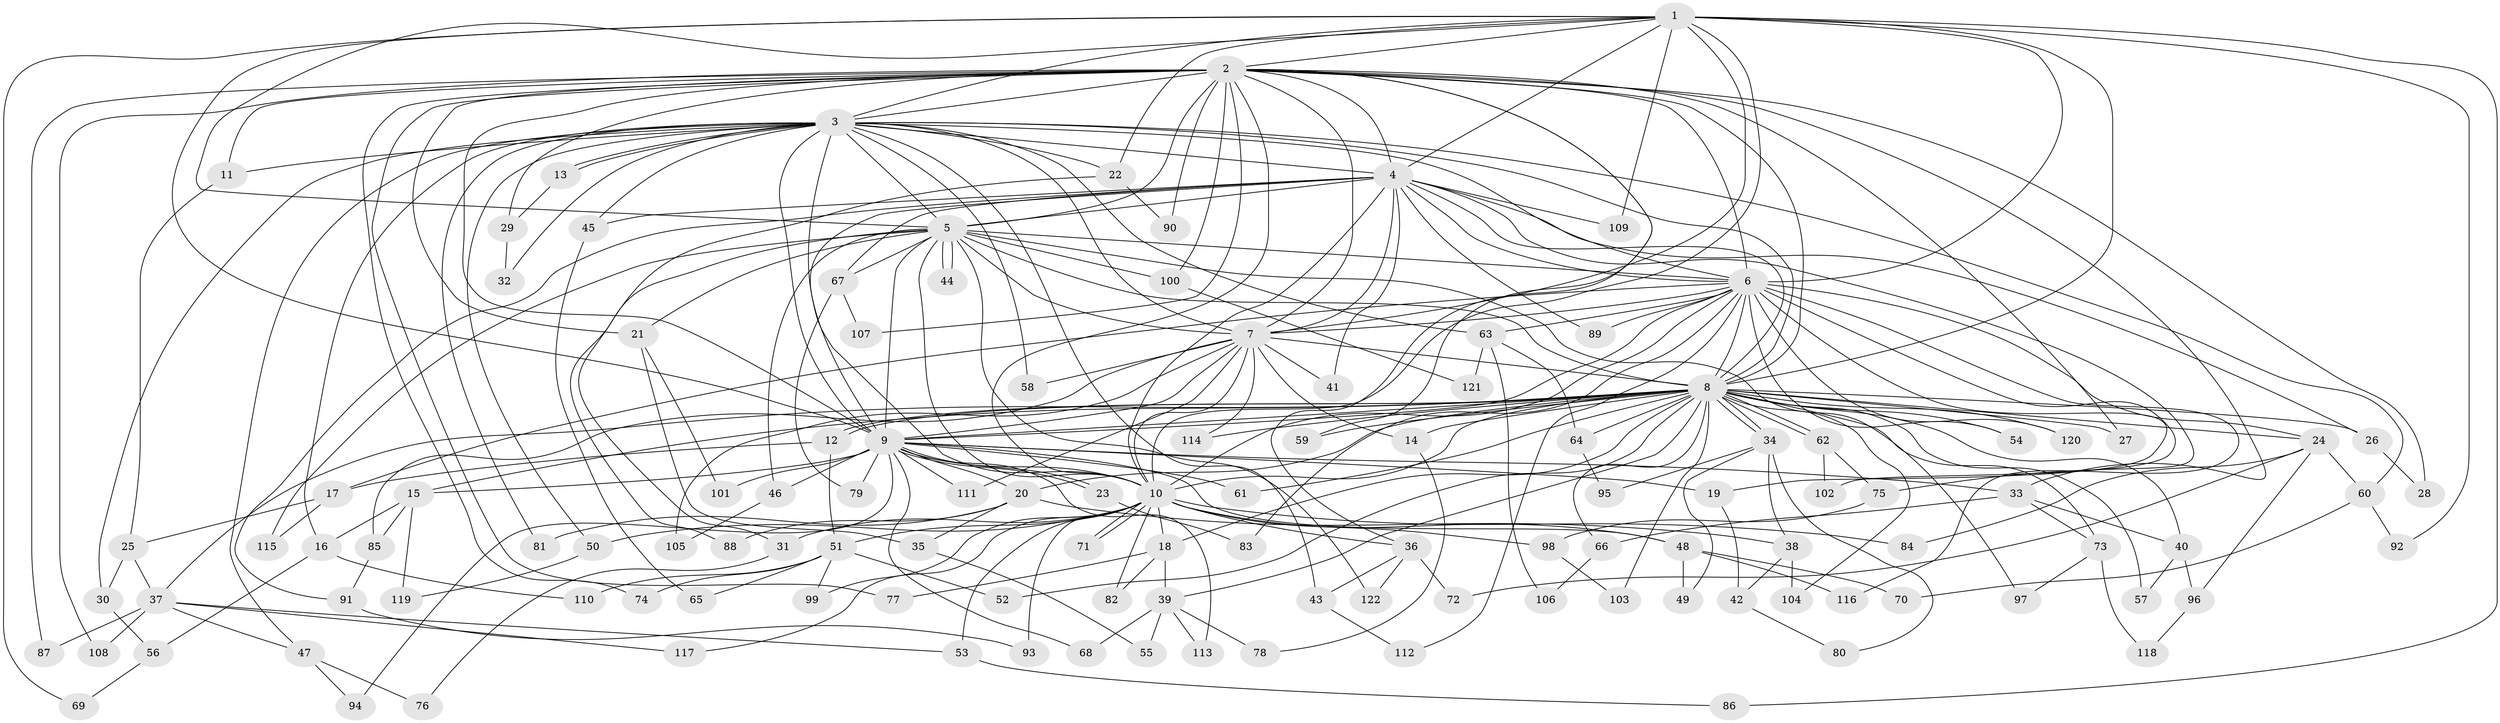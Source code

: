// coarse degree distribution, {6: 0.05555555555555555, 29: 0.027777777777777776, 14: 0.027777777777777776, 9: 0.027777777777777776, 4: 0.16666666666666666, 3: 0.2222222222222222, 5: 0.05555555555555555, 1: 0.16666666666666666, 2: 0.25}
// Generated by graph-tools (version 1.1) at 2025/17/03/04/25 18:17:14]
// undirected, 122 vertices, 269 edges
graph export_dot {
graph [start="1"]
  node [color=gray90,style=filled];
  1;
  2;
  3;
  4;
  5;
  6;
  7;
  8;
  9;
  10;
  11;
  12;
  13;
  14;
  15;
  16;
  17;
  18;
  19;
  20;
  21;
  22;
  23;
  24;
  25;
  26;
  27;
  28;
  29;
  30;
  31;
  32;
  33;
  34;
  35;
  36;
  37;
  38;
  39;
  40;
  41;
  42;
  43;
  44;
  45;
  46;
  47;
  48;
  49;
  50;
  51;
  52;
  53;
  54;
  55;
  56;
  57;
  58;
  59;
  60;
  61;
  62;
  63;
  64;
  65;
  66;
  67;
  68;
  69;
  70;
  71;
  72;
  73;
  74;
  75;
  76;
  77;
  78;
  79;
  80;
  81;
  82;
  83;
  84;
  85;
  86;
  87;
  88;
  89;
  90;
  91;
  92;
  93;
  94;
  95;
  96;
  97;
  98;
  99;
  100;
  101;
  102;
  103;
  104;
  105;
  106;
  107;
  108;
  109;
  110;
  111;
  112;
  113;
  114;
  115;
  116;
  117;
  118;
  119;
  120;
  121;
  122;
  1 -- 2;
  1 -- 3;
  1 -- 4;
  1 -- 5;
  1 -- 6;
  1 -- 7;
  1 -- 8;
  1 -- 9;
  1 -- 10;
  1 -- 22;
  1 -- 69;
  1 -- 86;
  1 -- 92;
  1 -- 109;
  2 -- 3;
  2 -- 4;
  2 -- 5;
  2 -- 6;
  2 -- 7;
  2 -- 8;
  2 -- 9;
  2 -- 10;
  2 -- 11;
  2 -- 21;
  2 -- 27;
  2 -- 28;
  2 -- 29;
  2 -- 33;
  2 -- 36;
  2 -- 59;
  2 -- 74;
  2 -- 77;
  2 -- 87;
  2 -- 90;
  2 -- 100;
  2 -- 107;
  2 -- 108;
  3 -- 4;
  3 -- 5;
  3 -- 6;
  3 -- 7;
  3 -- 8;
  3 -- 9;
  3 -- 10;
  3 -- 11;
  3 -- 13;
  3 -- 13;
  3 -- 16;
  3 -- 22;
  3 -- 30;
  3 -- 32;
  3 -- 43;
  3 -- 45;
  3 -- 47;
  3 -- 50;
  3 -- 58;
  3 -- 60;
  3 -- 63;
  3 -- 81;
  4 -- 5;
  4 -- 6;
  4 -- 7;
  4 -- 8;
  4 -- 9;
  4 -- 10;
  4 -- 26;
  4 -- 41;
  4 -- 45;
  4 -- 67;
  4 -- 75;
  4 -- 89;
  4 -- 91;
  4 -- 109;
  5 -- 6;
  5 -- 7;
  5 -- 8;
  5 -- 9;
  5 -- 10;
  5 -- 21;
  5 -- 44;
  5 -- 44;
  5 -- 46;
  5 -- 67;
  5 -- 88;
  5 -- 97;
  5 -- 100;
  5 -- 115;
  5 -- 122;
  6 -- 7;
  6 -- 8;
  6 -- 9;
  6 -- 10;
  6 -- 17;
  6 -- 19;
  6 -- 24;
  6 -- 54;
  6 -- 63;
  6 -- 83;
  6 -- 89;
  6 -- 102;
  6 -- 112;
  6 -- 116;
  6 -- 120;
  7 -- 8;
  7 -- 9;
  7 -- 10;
  7 -- 14;
  7 -- 41;
  7 -- 58;
  7 -- 85;
  7 -- 105;
  7 -- 111;
  7 -- 114;
  8 -- 9;
  8 -- 10;
  8 -- 12;
  8 -- 12;
  8 -- 14;
  8 -- 15;
  8 -- 18;
  8 -- 20;
  8 -- 24;
  8 -- 26;
  8 -- 27;
  8 -- 34;
  8 -- 34;
  8 -- 37;
  8 -- 39;
  8 -- 40;
  8 -- 52;
  8 -- 54;
  8 -- 57;
  8 -- 59;
  8 -- 61;
  8 -- 62;
  8 -- 62;
  8 -- 64;
  8 -- 66;
  8 -- 73;
  8 -- 103;
  8 -- 104;
  8 -- 114;
  8 -- 120;
  9 -- 10;
  9 -- 15;
  9 -- 19;
  9 -- 20;
  9 -- 23;
  9 -- 23;
  9 -- 33;
  9 -- 46;
  9 -- 48;
  9 -- 61;
  9 -- 68;
  9 -- 79;
  9 -- 94;
  9 -- 101;
  9 -- 111;
  9 -- 113;
  10 -- 18;
  10 -- 31;
  10 -- 36;
  10 -- 48;
  10 -- 50;
  10 -- 51;
  10 -- 53;
  10 -- 71;
  10 -- 71;
  10 -- 82;
  10 -- 84;
  10 -- 93;
  10 -- 98;
  10 -- 99;
  10 -- 117;
  11 -- 25;
  12 -- 17;
  12 -- 51;
  13 -- 29;
  14 -- 78;
  15 -- 16;
  15 -- 85;
  15 -- 119;
  16 -- 56;
  16 -- 110;
  17 -- 25;
  17 -- 115;
  18 -- 39;
  18 -- 77;
  18 -- 82;
  19 -- 42;
  20 -- 35;
  20 -- 38;
  20 -- 81;
  20 -- 88;
  21 -- 35;
  21 -- 101;
  22 -- 31;
  22 -- 90;
  23 -- 83;
  24 -- 60;
  24 -- 72;
  24 -- 84;
  24 -- 96;
  25 -- 30;
  25 -- 37;
  26 -- 28;
  29 -- 32;
  30 -- 56;
  31 -- 76;
  33 -- 40;
  33 -- 66;
  33 -- 73;
  34 -- 38;
  34 -- 49;
  34 -- 80;
  34 -- 95;
  35 -- 55;
  36 -- 43;
  36 -- 72;
  36 -- 122;
  37 -- 47;
  37 -- 53;
  37 -- 87;
  37 -- 108;
  37 -- 117;
  38 -- 42;
  38 -- 104;
  39 -- 55;
  39 -- 68;
  39 -- 78;
  39 -- 113;
  40 -- 57;
  40 -- 96;
  42 -- 80;
  43 -- 112;
  45 -- 65;
  46 -- 105;
  47 -- 76;
  47 -- 94;
  48 -- 49;
  48 -- 70;
  48 -- 116;
  50 -- 119;
  51 -- 52;
  51 -- 65;
  51 -- 74;
  51 -- 99;
  51 -- 110;
  53 -- 86;
  56 -- 69;
  60 -- 70;
  60 -- 92;
  62 -- 75;
  62 -- 102;
  63 -- 64;
  63 -- 106;
  63 -- 121;
  64 -- 95;
  66 -- 106;
  67 -- 79;
  67 -- 107;
  73 -- 97;
  73 -- 118;
  75 -- 98;
  85 -- 91;
  91 -- 93;
  96 -- 118;
  98 -- 103;
  100 -- 121;
}
